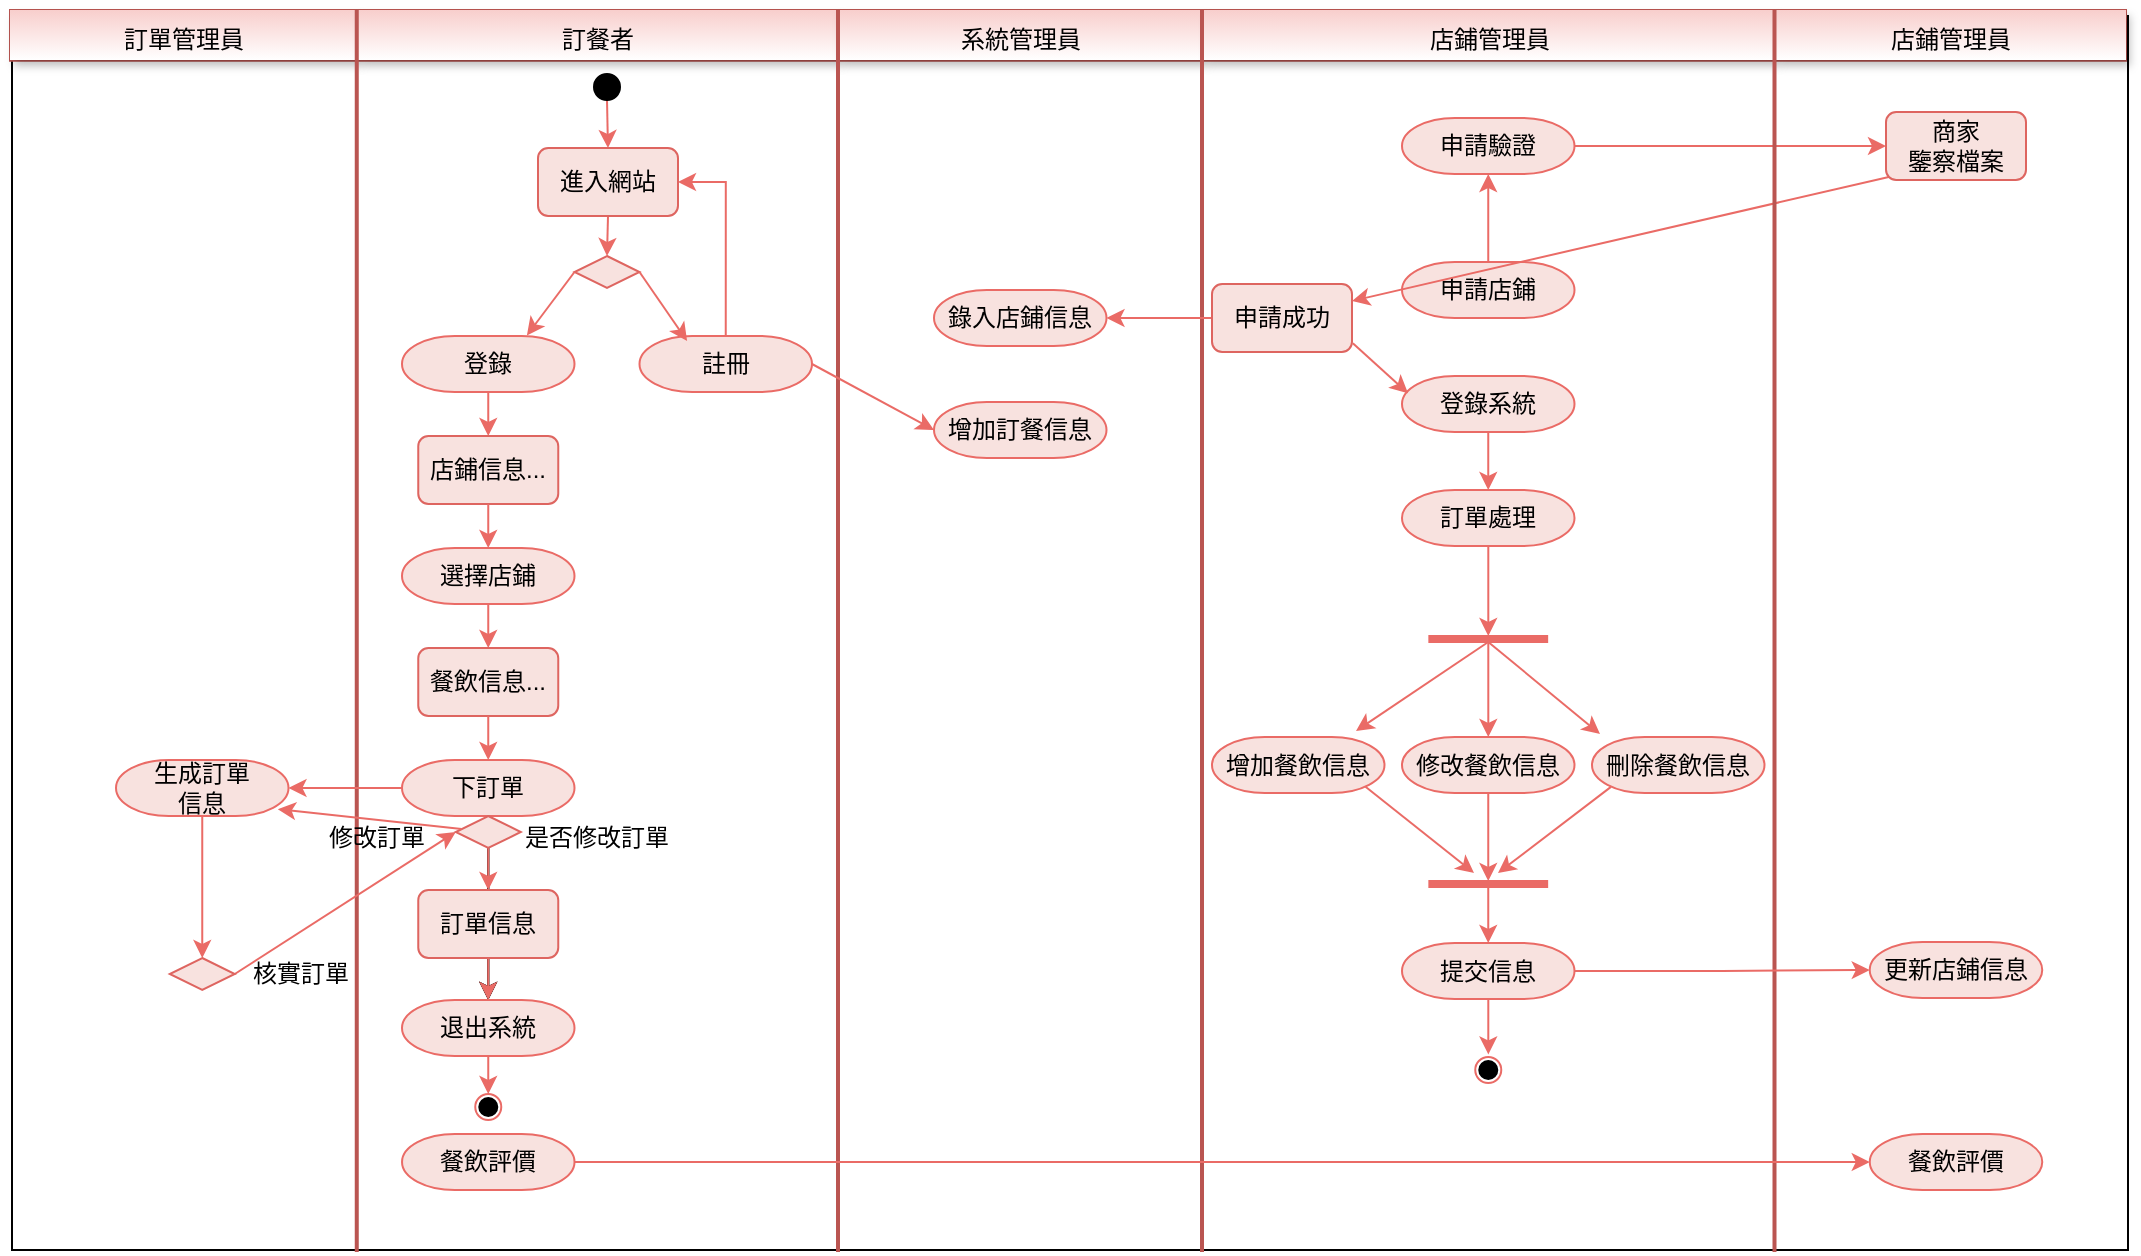 <mxfile version="22.1.12" type="github">
  <diagram name="第 1 页" id="8QXvGPobAwfcGQAmJe5X">
    <mxGraphModel dx="1303" dy="711" grid="0" gridSize="10" guides="1" tooltips="1" connect="1" arrows="1" fold="1" page="0" pageScale="1" pageWidth="827" pageHeight="1169" background="#ffffff" math="0" shadow="0">
      <root>
        <mxCell id="0" />
        <mxCell id="1" parent="0" />
        <mxCell id="qD1aAJFRIDwknN9go92_-37" value="" style="rounded=0;whiteSpace=wrap;html=1;" vertex="1" parent="1">
          <mxGeometry x="40" y="24" width="1058" height="617" as="geometry" />
        </mxCell>
        <mxCell id="eUn-VFKPDD_yayTM-AwY-1" value="" style="shape=table;startSize=0;container=1;collapsible=0;childLayout=tableLayout;fontSize=16;fillColor=#f8cecc;strokeColor=#b85450;gradientColor=#FFFFFF;" parent="1" vertex="1">
          <mxGeometry x="39" y="21" width="1058" height="25.35" as="geometry" />
        </mxCell>
        <mxCell id="eUn-VFKPDD_yayTM-AwY-2" value="" style="shape=tableRow;horizontal=0;startSize=0;swimlaneHead=0;swimlaneBody=0;strokeColor=#b85450;top=0;left=0;bottom=0;right=0;collapsible=0;dropTarget=0;fillColor=#f8cecc;points=[[0,0.5],[1,0.5]];portConstraint=eastwest;fontSize=16;gradientColor=#FFFFFF;" parent="eUn-VFKPDD_yayTM-AwY-1" vertex="1">
          <mxGeometry width="1058" height="25" as="geometry" />
        </mxCell>
        <mxCell id="eUn-VFKPDD_yayTM-AwY-3" value="&lt;font style=&quot;font-size: 12px;&quot;&gt;訂單管理員&lt;/font&gt;" style="shape=partialRectangle;html=1;whiteSpace=wrap;connectable=0;strokeColor=#b85450;overflow=hidden;fillColor=#f8cecc;top=0;left=0;bottom=0;right=0;pointerEvents=1;fontSize=16;gradientColor=#FFFFFF;shadow=1;" parent="eUn-VFKPDD_yayTM-AwY-2" vertex="1">
          <mxGeometry width="174" height="25" as="geometry">
            <mxRectangle width="174" height="25" as="alternateBounds" />
          </mxGeometry>
        </mxCell>
        <mxCell id="eUn-VFKPDD_yayTM-AwY-4" value="&lt;font style=&quot;font-size: 12px;&quot;&gt;訂餐者&lt;/font&gt;" style="shape=partialRectangle;html=1;whiteSpace=wrap;connectable=0;strokeColor=#b85450;overflow=hidden;fillColor=#f8cecc;top=0;left=0;bottom=0;right=0;pointerEvents=1;fontSize=16;gradientColor=#FFFFFF;shadow=1;" parent="eUn-VFKPDD_yayTM-AwY-2" vertex="1">
          <mxGeometry x="174" width="240" height="25" as="geometry">
            <mxRectangle width="240" height="25" as="alternateBounds" />
          </mxGeometry>
        </mxCell>
        <mxCell id="eUn-VFKPDD_yayTM-AwY-5" value="&lt;font style=&quot;font-size: 12px;&quot;&gt;系統管理員&lt;/font&gt;" style="shape=partialRectangle;html=1;whiteSpace=wrap;connectable=0;strokeColor=#b85450;overflow=hidden;fillColor=#f8cecc;top=0;left=0;bottom=0;right=0;pointerEvents=1;fontSize=16;gradientColor=#FFFFFF;shadow=1;" parent="eUn-VFKPDD_yayTM-AwY-2" vertex="1">
          <mxGeometry x="414" width="183" height="25" as="geometry">
            <mxRectangle width="183" height="25" as="alternateBounds" />
          </mxGeometry>
        </mxCell>
        <mxCell id="eUn-VFKPDD_yayTM-AwY-14" value="&lt;font style=&quot;font-size: 12px;&quot;&gt;店鋪管理員&lt;/font&gt;" style="shape=partialRectangle;html=1;whiteSpace=wrap;connectable=0;strokeColor=#b85450;overflow=hidden;fillColor=#f8cecc;top=0;left=0;bottom=0;right=0;pointerEvents=1;fontSize=16;gradientColor=#FFFFFF;shadow=1;" parent="eUn-VFKPDD_yayTM-AwY-2" vertex="1">
          <mxGeometry x="597" width="286" height="25" as="geometry">
            <mxRectangle width="286" height="25" as="alternateBounds" />
          </mxGeometry>
        </mxCell>
        <mxCell id="eUn-VFKPDD_yayTM-AwY-15" value="&lt;font style=&quot;font-size: 12px;&quot;&gt;店鋪管理員&lt;/font&gt;" style="shape=partialRectangle;html=1;whiteSpace=wrap;connectable=0;strokeColor=#b85450;overflow=hidden;fillColor=#f8cecc;top=0;left=0;bottom=0;right=0;pointerEvents=1;fontSize=16;gradientColor=#FFFFFF;shadow=1;" parent="eUn-VFKPDD_yayTM-AwY-2" vertex="1">
          <mxGeometry x="883" width="175" height="25" as="geometry">
            <mxRectangle width="175" height="25" as="alternateBounds" />
          </mxGeometry>
        </mxCell>
        <mxCell id="eUn-VFKPDD_yayTM-AwY-55" value="" style="line;strokeWidth=2;direction=south;html=1;strokeColor=#BA5551;" parent="1" vertex="1">
          <mxGeometry x="207.38" y="21" width="10" height="621" as="geometry" />
        </mxCell>
        <mxCell id="eUn-VFKPDD_yayTM-AwY-18" style="edgeStyle=orthogonalEdgeStyle;rounded=0;orthogonalLoop=1;jettySize=auto;html=1;exitX=0.5;exitY=1;exitDx=0;exitDy=0;entryX=0.5;entryY=0;entryDx=0;entryDy=0;strokeColor=#EA6B66;" parent="1" source="eUn-VFKPDD_yayTM-AwY-16" target="eUn-VFKPDD_yayTM-AwY-17" edge="1">
          <mxGeometry relative="1" as="geometry" />
        </mxCell>
        <mxCell id="eUn-VFKPDD_yayTM-AwY-16" value="" style="ellipse;shape=doubleEllipse;whiteSpace=wrap;html=1;aspect=fixed;fillColor=#000000;shadow=0;" parent="1" vertex="1">
          <mxGeometry x="331" y="53" width="13" height="13" as="geometry" />
        </mxCell>
        <mxCell id="eUn-VFKPDD_yayTM-AwY-20" style="edgeStyle=orthogonalEdgeStyle;rounded=0;orthogonalLoop=1;jettySize=auto;html=1;exitX=0.5;exitY=1;exitDx=0;exitDy=0;entryX=0.5;entryY=0;entryDx=0;entryDy=0;strokeColor=#EA6B66;" parent="1" source="eUn-VFKPDD_yayTM-AwY-17" target="eUn-VFKPDD_yayTM-AwY-19" edge="1">
          <mxGeometry relative="1" as="geometry" />
        </mxCell>
        <mxCell id="eUn-VFKPDD_yayTM-AwY-17" value="進入網站" style="rounded=1;whiteSpace=wrap;html=1;fillColor=#F8E2DF;strokeColor=#DE6560;" parent="1" vertex="1">
          <mxGeometry x="303" y="90" width="70" height="34" as="geometry" />
        </mxCell>
        <mxCell id="eUn-VFKPDD_yayTM-AwY-19" value="" style="rhombus;whiteSpace=wrap;html=1;fillColor=#F8E2DF;strokeColor=#DE6560;" parent="1" vertex="1">
          <mxGeometry x="321.25" y="144" width="32.5" height="16" as="geometry" />
        </mxCell>
        <mxCell id="eUn-VFKPDD_yayTM-AwY-30" style="edgeStyle=orthogonalEdgeStyle;rounded=0;orthogonalLoop=1;jettySize=auto;html=1;exitX=0.5;exitY=1;exitDx=0;exitDy=0;exitPerimeter=0;entryX=0.5;entryY=0;entryDx=0;entryDy=0;strokeColor=#EA6B66;" parent="1" source="eUn-VFKPDD_yayTM-AwY-22" target="eUn-VFKPDD_yayTM-AwY-29" edge="1">
          <mxGeometry relative="1" as="geometry" />
        </mxCell>
        <mxCell id="eUn-VFKPDD_yayTM-AwY-22" value="登錄" style="strokeWidth=1;html=1;shape=mxgraph.flowchart.terminator;whiteSpace=wrap;strokeColor=#EA6B66;fillColor=#F8E2DF;" parent="1" vertex="1">
          <mxGeometry x="235" y="184" width="86.25" height="28" as="geometry" />
        </mxCell>
        <mxCell id="eUn-VFKPDD_yayTM-AwY-27" style="edgeStyle=orthogonalEdgeStyle;rounded=0;orthogonalLoop=1;jettySize=auto;html=1;exitX=0.5;exitY=0;exitDx=0;exitDy=0;exitPerimeter=0;entryX=1;entryY=0.5;entryDx=0;entryDy=0;strokeColor=#EA6B66;" parent="1" source="eUn-VFKPDD_yayTM-AwY-23" target="eUn-VFKPDD_yayTM-AwY-17" edge="1">
          <mxGeometry relative="1" as="geometry" />
        </mxCell>
        <mxCell id="eUn-VFKPDD_yayTM-AwY-23" value="註冊" style="strokeWidth=1;html=1;shape=mxgraph.flowchart.terminator;whiteSpace=wrap;strokeColor=#EA6B66;fillColor=#F8E2DF;" parent="1" vertex="1">
          <mxGeometry x="353.75" y="184" width="86.25" height="28" as="geometry" />
        </mxCell>
        <mxCell id="eUn-VFKPDD_yayTM-AwY-25" style="rounded=0;orthogonalLoop=1;jettySize=auto;html=1;exitX=1;exitY=0.5;exitDx=0;exitDy=0;entryX=0.276;entryY=0.088;entryDx=0;entryDy=0;entryPerimeter=0;strokeColor=#EA6B66;" parent="1" source="eUn-VFKPDD_yayTM-AwY-19" target="eUn-VFKPDD_yayTM-AwY-23" edge="1">
          <mxGeometry relative="1" as="geometry" />
        </mxCell>
        <mxCell id="eUn-VFKPDD_yayTM-AwY-26" style="rounded=0;orthogonalLoop=1;jettySize=auto;html=1;exitX=0;exitY=0.5;exitDx=0;exitDy=0;entryX=0.724;entryY=-0.01;entryDx=0;entryDy=0;entryPerimeter=0;strokeColor=#EA6B66;" parent="1" source="eUn-VFKPDD_yayTM-AwY-19" target="eUn-VFKPDD_yayTM-AwY-22" edge="1">
          <mxGeometry relative="1" as="geometry" />
        </mxCell>
        <mxCell id="eUn-VFKPDD_yayTM-AwY-29" value="店鋪信息..." style="rounded=1;whiteSpace=wrap;html=1;fillColor=#F8E2DF;strokeColor=#DE6560;" parent="1" vertex="1">
          <mxGeometry x="243.13" y="234" width="70" height="34" as="geometry" />
        </mxCell>
        <mxCell id="eUn-VFKPDD_yayTM-AwY-34" style="edgeStyle=orthogonalEdgeStyle;rounded=0;orthogonalLoop=1;jettySize=auto;html=1;exitX=0.5;exitY=1;exitDx=0;exitDy=0;exitPerimeter=0;entryX=0.5;entryY=0;entryDx=0;entryDy=0;strokeColor=#EA6B66;" parent="1" source="eUn-VFKPDD_yayTM-AwY-31" target="eUn-VFKPDD_yayTM-AwY-33" edge="1">
          <mxGeometry relative="1" as="geometry" />
        </mxCell>
        <mxCell id="eUn-VFKPDD_yayTM-AwY-31" value="選擇店鋪" style="strokeWidth=1;html=1;shape=mxgraph.flowchart.terminator;whiteSpace=wrap;strokeColor=#EA6B66;fillColor=#F8E2DF;" parent="1" vertex="1">
          <mxGeometry x="235" y="290" width="86.25" height="28" as="geometry" />
        </mxCell>
        <mxCell id="eUn-VFKPDD_yayTM-AwY-32" style="edgeStyle=orthogonalEdgeStyle;rounded=0;orthogonalLoop=1;jettySize=auto;html=1;exitX=0.5;exitY=1;exitDx=0;exitDy=0;entryX=0.5;entryY=0;entryDx=0;entryDy=0;entryPerimeter=0;strokeColor=#EA6B66;" parent="1" source="eUn-VFKPDD_yayTM-AwY-29" target="eUn-VFKPDD_yayTM-AwY-31" edge="1">
          <mxGeometry relative="1" as="geometry" />
        </mxCell>
        <mxCell id="eUn-VFKPDD_yayTM-AwY-33" value="餐飲信息..." style="rounded=1;whiteSpace=wrap;html=1;fillColor=#F8E2DF;strokeColor=#DE6560;" parent="1" vertex="1">
          <mxGeometry x="243.13" y="340" width="70" height="34" as="geometry" />
        </mxCell>
        <mxCell id="eUn-VFKPDD_yayTM-AwY-49" value="" style="edgeStyle=orthogonalEdgeStyle;rounded=0;orthogonalLoop=1;jettySize=auto;html=1;" parent="1" source="eUn-VFKPDD_yayTM-AwY-35" target="eUn-VFKPDD_yayTM-AwY-40" edge="1">
          <mxGeometry relative="1" as="geometry" />
        </mxCell>
        <mxCell id="qD1aAJFRIDwknN9go92_-35" value="" style="edgeStyle=orthogonalEdgeStyle;rounded=0;orthogonalLoop=1;jettySize=auto;html=1;" edge="1" parent="1" source="eUn-VFKPDD_yayTM-AwY-35" target="eUn-VFKPDD_yayTM-AwY-40">
          <mxGeometry relative="1" as="geometry" />
        </mxCell>
        <mxCell id="eUn-VFKPDD_yayTM-AwY-35" value="下訂單" style="strokeWidth=1;html=1;shape=mxgraph.flowchart.terminator;whiteSpace=wrap;strokeColor=#EA6B66;fillColor=#F8E2DF;" parent="1" vertex="1">
          <mxGeometry x="235" y="396" width="86.25" height="28" as="geometry" />
        </mxCell>
        <mxCell id="eUn-VFKPDD_yayTM-AwY-36" style="edgeStyle=orthogonalEdgeStyle;rounded=0;orthogonalLoop=1;jettySize=auto;html=1;exitX=0.5;exitY=1;exitDx=0;exitDy=0;entryX=0.5;entryY=0;entryDx=0;entryDy=0;entryPerimeter=0;strokeColor=#EA6B66;" parent="1" source="eUn-VFKPDD_yayTM-AwY-33" target="eUn-VFKPDD_yayTM-AwY-35" edge="1">
          <mxGeometry relative="1" as="geometry" />
        </mxCell>
        <mxCell id="eUn-VFKPDD_yayTM-AwY-39" style="edgeStyle=orthogonalEdgeStyle;rounded=0;orthogonalLoop=1;jettySize=auto;html=1;exitX=0.5;exitY=1;exitDx=0;exitDy=0;entryX=0.5;entryY=0;entryDx=0;entryDy=0;strokeColor=#EA6B66;" parent="1" source="eUn-VFKPDD_yayTM-AwY-37" target="eUn-VFKPDD_yayTM-AwY-38" edge="1">
          <mxGeometry relative="1" as="geometry" />
        </mxCell>
        <mxCell id="eUn-VFKPDD_yayTM-AwY-51" style="rounded=0;orthogonalLoop=1;jettySize=auto;html=1;exitX=0;exitY=0.5;exitDx=0;exitDy=0;entryX=1;entryY=0.5;entryDx=0;entryDy=0;strokeColor=#EA6B66;startArrow=classic;startFill=1;endArrow=none;endFill=0;" parent="1" source="eUn-VFKPDD_yayTM-AwY-37" target="eUn-VFKPDD_yayTM-AwY-50" edge="1">
          <mxGeometry relative="1" as="geometry" />
        </mxCell>
        <mxCell id="eUn-VFKPDD_yayTM-AwY-37" value="" style="rhombus;whiteSpace=wrap;html=1;fillColor=#F8E2DF;strokeColor=#DE6560;" parent="1" vertex="1">
          <mxGeometry x="261.88" y="424" width="32.5" height="16" as="geometry" />
        </mxCell>
        <mxCell id="eUn-VFKPDD_yayTM-AwY-38" value="訂單信息" style="rounded=1;whiteSpace=wrap;html=1;fillColor=#F8E2DF;strokeColor=#DE6560;" parent="1" vertex="1">
          <mxGeometry x="243.13" y="461" width="70" height="34" as="geometry" />
        </mxCell>
        <mxCell id="eUn-VFKPDD_yayTM-AwY-44" style="edgeStyle=orthogonalEdgeStyle;rounded=0;orthogonalLoop=1;jettySize=auto;html=1;exitX=0.5;exitY=1;exitDx=0;exitDy=0;exitPerimeter=0;entryX=0.5;entryY=0;entryDx=0;entryDy=0;strokeColor=#EA6B66;" parent="1" source="eUn-VFKPDD_yayTM-AwY-40" target="eUn-VFKPDD_yayTM-AwY-42" edge="1">
          <mxGeometry relative="1" as="geometry" />
        </mxCell>
        <mxCell id="eUn-VFKPDD_yayTM-AwY-40" value="退出系統" style="strokeWidth=1;html=1;shape=mxgraph.flowchart.terminator;whiteSpace=wrap;strokeColor=#EA6B66;fillColor=#F8E2DF;" parent="1" vertex="1">
          <mxGeometry x="235" y="516" width="86.25" height="28" as="geometry" />
        </mxCell>
        <mxCell id="eUn-VFKPDD_yayTM-AwY-41" style="edgeStyle=orthogonalEdgeStyle;rounded=0;orthogonalLoop=1;jettySize=auto;html=1;exitX=0.5;exitY=1;exitDx=0;exitDy=0;entryX=0.5;entryY=0;entryDx=0;entryDy=0;entryPerimeter=0;strokeColor=#EA6B66;" parent="1" source="eUn-VFKPDD_yayTM-AwY-38" target="eUn-VFKPDD_yayTM-AwY-40" edge="1">
          <mxGeometry relative="1" as="geometry" />
        </mxCell>
        <mxCell id="eUn-VFKPDD_yayTM-AwY-42" value="" style="ellipse;shape=doubleEllipse;whiteSpace=wrap;html=1;aspect=fixed;fillColor=default;shadow=0;strokeColor=#EA6B66;" parent="1" vertex="1">
          <mxGeometry x="271.63" y="563" width="13" height="13" as="geometry" />
        </mxCell>
        <mxCell id="eUn-VFKPDD_yayTM-AwY-43" value="" style="ellipse;shape=doubleEllipse;whiteSpace=wrap;html=1;aspect=fixed;fillColor=#000000;shadow=0;" parent="1" vertex="1">
          <mxGeometry x="273.64" y="565" width="9" height="9" as="geometry" />
        </mxCell>
        <mxCell id="eUn-VFKPDD_yayTM-AwY-45" value="餐飲評價" style="strokeWidth=1;html=1;shape=mxgraph.flowchart.terminator;whiteSpace=wrap;strokeColor=#EA6B66;fillColor=#F8E2DF;" parent="1" vertex="1">
          <mxGeometry x="235.01" y="583" width="86.25" height="28" as="geometry" />
        </mxCell>
        <mxCell id="eUn-VFKPDD_yayTM-AwY-46" value="是否修改訂單" style="text;html=1;align=center;verticalAlign=middle;resizable=0;points=[];autosize=1;strokeColor=none;fillColor=none;" parent="1" vertex="1">
          <mxGeometry x="287" y="422" width="90" height="26" as="geometry" />
        </mxCell>
        <mxCell id="eUn-VFKPDD_yayTM-AwY-52" style="edgeStyle=orthogonalEdgeStyle;rounded=0;orthogonalLoop=1;jettySize=auto;html=1;exitX=0.5;exitY=1;exitDx=0;exitDy=0;exitPerimeter=0;entryX=0.5;entryY=0;entryDx=0;entryDy=0;strokeColor=#EA6B66;" parent="1" source="eUn-VFKPDD_yayTM-AwY-47" target="eUn-VFKPDD_yayTM-AwY-50" edge="1">
          <mxGeometry relative="1" as="geometry" />
        </mxCell>
        <mxCell id="eUn-VFKPDD_yayTM-AwY-47" value="生成訂單&lt;br&gt;信息" style="strokeWidth=1;html=1;shape=mxgraph.flowchart.terminator;whiteSpace=wrap;strokeColor=#EA6B66;fillColor=#F8E2DF;" parent="1" vertex="1">
          <mxGeometry x="92" y="396" width="86.25" height="28" as="geometry" />
        </mxCell>
        <mxCell id="eUn-VFKPDD_yayTM-AwY-48" style="edgeStyle=orthogonalEdgeStyle;rounded=0;orthogonalLoop=1;jettySize=auto;html=1;exitX=0;exitY=0.5;exitDx=0;exitDy=0;exitPerimeter=0;entryX=1;entryY=0.5;entryDx=0;entryDy=0;entryPerimeter=0;strokeColor=#EA6B66;" parent="1" source="eUn-VFKPDD_yayTM-AwY-35" target="eUn-VFKPDD_yayTM-AwY-47" edge="1">
          <mxGeometry relative="1" as="geometry" />
        </mxCell>
        <mxCell id="eUn-VFKPDD_yayTM-AwY-50" value="" style="rhombus;whiteSpace=wrap;html=1;fillColor=#F8E2DF;strokeColor=#DE6560;" parent="1" vertex="1">
          <mxGeometry x="118.88" y="495" width="32.5" height="16" as="geometry" />
        </mxCell>
        <mxCell id="eUn-VFKPDD_yayTM-AwY-54" value="核實訂單" style="text;html=1;align=center;verticalAlign=middle;resizable=0;points=[];autosize=1;strokeColor=none;fillColor=none;" parent="1" vertex="1">
          <mxGeometry x="151.38" y="490" width="66" height="26" as="geometry" />
        </mxCell>
        <mxCell id="eUn-VFKPDD_yayTM-AwY-57" value="" style="line;strokeWidth=2;direction=south;html=1;strokeColor=#BA5551;" parent="1" vertex="1">
          <mxGeometry x="448" y="21" width="10" height="621" as="geometry" />
        </mxCell>
        <mxCell id="eUn-VFKPDD_yayTM-AwY-59" value="" style="line;strokeWidth=2;direction=south;html=1;strokeColor=#BA5551;" parent="1" vertex="1">
          <mxGeometry x="630" y="21" width="10" height="621" as="geometry" />
        </mxCell>
        <mxCell id="eUn-VFKPDD_yayTM-AwY-70" style="edgeStyle=orthogonalEdgeStyle;rounded=0;orthogonalLoop=1;jettySize=auto;html=1;exitX=1;exitY=0.5;exitDx=0;exitDy=0;exitPerimeter=0;entryX=0;entryY=0.5;entryDx=0;entryDy=0;strokeColor=#EA6B66;" parent="1" source="eUn-VFKPDD_yayTM-AwY-60" target="eUn-VFKPDD_yayTM-AwY-69" edge="1">
          <mxGeometry relative="1" as="geometry" />
        </mxCell>
        <mxCell id="eUn-VFKPDD_yayTM-AwY-60" value="申請驗證" style="strokeWidth=1;html=1;shape=mxgraph.flowchart.terminator;whiteSpace=wrap;strokeColor=#EA6B66;fillColor=#F8E2DF;" parent="1" vertex="1">
          <mxGeometry x="735" y="75" width="86.25" height="28" as="geometry" />
        </mxCell>
        <mxCell id="eUn-VFKPDD_yayTM-AwY-61" value="申請店鋪" style="strokeWidth=1;html=1;shape=mxgraph.flowchart.terminator;whiteSpace=wrap;strokeColor=#EA6B66;fillColor=#F8E2DF;" parent="1" vertex="1">
          <mxGeometry x="735" y="147" width="86.25" height="28" as="geometry" />
        </mxCell>
        <mxCell id="eUn-VFKPDD_yayTM-AwY-62" value="登錄系統" style="strokeWidth=1;html=1;shape=mxgraph.flowchart.terminator;whiteSpace=wrap;strokeColor=#EA6B66;fillColor=#F8E2DF;" parent="1" vertex="1">
          <mxGeometry x="735" y="204" width="86.25" height="28" as="geometry" />
        </mxCell>
        <mxCell id="qD1aAJFRIDwknN9go92_-6" value="" style="edgeStyle=orthogonalEdgeStyle;rounded=0;orthogonalLoop=1;jettySize=auto;html=1;strokeColor=#EA6B66;" edge="1" parent="1" source="eUn-VFKPDD_yayTM-AwY-63" target="qD1aAJFRIDwknN9go92_-5">
          <mxGeometry relative="1" as="geometry" />
        </mxCell>
        <mxCell id="eUn-VFKPDD_yayTM-AwY-63" value="訂單處理" style="strokeWidth=1;html=1;shape=mxgraph.flowchart.terminator;whiteSpace=wrap;strokeColor=#EA6B66;fillColor=#F8E2DF;" parent="1" vertex="1">
          <mxGeometry x="735" y="261" width="86.25" height="28" as="geometry" />
        </mxCell>
        <mxCell id="eUn-VFKPDD_yayTM-AwY-64" style="edgeStyle=orthogonalEdgeStyle;rounded=0;orthogonalLoop=1;jettySize=auto;html=1;exitX=0.5;exitY=1;exitDx=0;exitDy=0;exitPerimeter=0;entryX=0.5;entryY=0;entryDx=0;entryDy=0;entryPerimeter=0;strokeColor=#EA6B66;" parent="1" source="eUn-VFKPDD_yayTM-AwY-62" target="eUn-VFKPDD_yayTM-AwY-63" edge="1">
          <mxGeometry relative="1" as="geometry" />
        </mxCell>
        <mxCell id="qD1aAJFRIDwknN9go92_-2" value="" style="edgeStyle=orthogonalEdgeStyle;rounded=0;orthogonalLoop=1;jettySize=auto;html=1;strokeColor=#EA6B66;" edge="1" parent="1" source="eUn-VFKPDD_yayTM-AwY-65" target="qD1aAJFRIDwknN9go92_-1">
          <mxGeometry relative="1" as="geometry" />
        </mxCell>
        <mxCell id="eUn-VFKPDD_yayTM-AwY-65" value="申請成功" style="rounded=1;whiteSpace=wrap;html=1;fillColor=#F8E2DF;strokeColor=#DE6560;" parent="1" vertex="1">
          <mxGeometry x="640" y="158" width="70" height="34" as="geometry" />
        </mxCell>
        <mxCell id="eUn-VFKPDD_yayTM-AwY-67" style="rounded=0;orthogonalLoop=1;jettySize=auto;html=1;exitX=1.006;exitY=0.871;exitDx=0;exitDy=0;entryX=0.035;entryY=0.307;entryDx=0;entryDy=0;entryPerimeter=0;exitPerimeter=0;strokeColor=#EA6B66;" parent="1" source="eUn-VFKPDD_yayTM-AwY-65" target="eUn-VFKPDD_yayTM-AwY-62" edge="1">
          <mxGeometry relative="1" as="geometry" />
        </mxCell>
        <mxCell id="eUn-VFKPDD_yayTM-AwY-71" style="rounded=0;orthogonalLoop=1;jettySize=auto;html=1;exitX=0.051;exitY=0.941;exitDx=0;exitDy=0;entryX=1;entryY=0.25;entryDx=0;entryDy=0;strokeColor=#EA6B66;exitPerimeter=0;" parent="1" source="eUn-VFKPDD_yayTM-AwY-69" target="eUn-VFKPDD_yayTM-AwY-65" edge="1">
          <mxGeometry relative="1" as="geometry" />
        </mxCell>
        <mxCell id="eUn-VFKPDD_yayTM-AwY-69" value="商家&lt;br&gt;鑒察檔案" style="rounded=1;whiteSpace=wrap;html=1;fillColor=#F8E2DF;strokeColor=#DE6560;" parent="1" vertex="1">
          <mxGeometry x="977" y="72" width="70" height="34" as="geometry" />
        </mxCell>
        <mxCell id="qD1aAJFRIDwknN9go92_-1" value="錄入店鋪信息" style="strokeWidth=1;html=1;shape=mxgraph.flowchart.terminator;whiteSpace=wrap;strokeColor=#EA6B66;fillColor=#F8E2DF;" vertex="1" parent="1">
          <mxGeometry x="501" y="161" width="86.25" height="28" as="geometry" />
        </mxCell>
        <mxCell id="qD1aAJFRIDwknN9go92_-3" value="增加訂餐信息" style="strokeWidth=1;html=1;shape=mxgraph.flowchart.terminator;whiteSpace=wrap;strokeColor=#EA6B66;fillColor=#F8E2DF;" vertex="1" parent="1">
          <mxGeometry x="501" y="217" width="86.25" height="28" as="geometry" />
        </mxCell>
        <mxCell id="qD1aAJFRIDwknN9go92_-4" style="rounded=0;orthogonalLoop=1;jettySize=auto;html=1;exitX=1;exitY=0.5;exitDx=0;exitDy=0;exitPerimeter=0;entryX=0;entryY=0.5;entryDx=0;entryDy=0;entryPerimeter=0;strokeColor=#EA6B66;" edge="1" parent="1" source="eUn-VFKPDD_yayTM-AwY-23" target="qD1aAJFRIDwknN9go92_-3">
          <mxGeometry relative="1" as="geometry" />
        </mxCell>
        <mxCell id="qD1aAJFRIDwknN9go92_-9" value="" style="edgeStyle=orthogonalEdgeStyle;rounded=0;orthogonalLoop=1;jettySize=auto;html=1;strokeColor=#EA6B66;" edge="1" parent="1" source="qD1aAJFRIDwknN9go92_-5" target="qD1aAJFRIDwknN9go92_-8">
          <mxGeometry relative="1" as="geometry" />
        </mxCell>
        <mxCell id="qD1aAJFRIDwknN9go92_-5" value="" style="whiteSpace=wrap;html=1;fillColor=#EA6B66;strokeColor=#EA6B66;strokeWidth=1;" vertex="1" parent="1">
          <mxGeometry x="748.68" y="334" width="58.9" height="3" as="geometry" />
        </mxCell>
        <mxCell id="qD1aAJFRIDwknN9go92_-11" style="edgeStyle=orthogonalEdgeStyle;rounded=0;orthogonalLoop=1;jettySize=auto;html=1;exitX=0.5;exitY=1;exitDx=0;exitDy=0;exitPerimeter=0;entryX=0.5;entryY=0;entryDx=0;entryDy=0;strokeColor=#EA6B66;" edge="1" parent="1" source="qD1aAJFRIDwknN9go92_-8" target="qD1aAJFRIDwknN9go92_-10">
          <mxGeometry relative="1" as="geometry" />
        </mxCell>
        <mxCell id="qD1aAJFRIDwknN9go92_-8" value="修改餐飲信息" style="strokeWidth=1;html=1;shape=mxgraph.flowchart.terminator;whiteSpace=wrap;strokeColor=#EA6B66;fillColor=#F8E2DF;" vertex="1" parent="1">
          <mxGeometry x="735" y="384.5" width="86.25" height="28" as="geometry" />
        </mxCell>
        <mxCell id="qD1aAJFRIDwknN9go92_-10" value="" style="whiteSpace=wrap;html=1;fillColor=#EA6B66;strokeColor=#EA6B66;strokeWidth=1;" vertex="1" parent="1">
          <mxGeometry x="748.68" y="456.5" width="58.9" height="3" as="geometry" />
        </mxCell>
        <mxCell id="qD1aAJFRIDwknN9go92_-18" style="rounded=0;orthogonalLoop=1;jettySize=auto;html=1;exitX=0.89;exitY=0.89;exitDx=0;exitDy=0;exitPerimeter=0;strokeColor=#EA6B66;" edge="1" parent="1">
          <mxGeometry relative="1" as="geometry">
            <mxPoint x="771" y="452.5" as="targetPoint" />
            <mxPoint x="716.762" y="409.42" as="sourcePoint" />
          </mxGeometry>
        </mxCell>
        <mxCell id="qD1aAJFRIDwknN9go92_-12" value="增加餐飲信息" style="strokeWidth=1;html=1;shape=mxgraph.flowchart.terminator;whiteSpace=wrap;strokeColor=#EA6B66;fillColor=#F8E2DF;" vertex="1" parent="1">
          <mxGeometry x="640" y="384.5" width="86.25" height="28" as="geometry" />
        </mxCell>
        <mxCell id="qD1aAJFRIDwknN9go92_-13" style="rounded=0;orthogonalLoop=1;jettySize=auto;html=1;exitX=0.5;exitY=1;exitDx=0;exitDy=0;strokeColor=#EA6B66;" edge="1" parent="1" source="qD1aAJFRIDwknN9go92_-5">
          <mxGeometry relative="1" as="geometry">
            <mxPoint x="712" y="381.5" as="targetPoint" />
          </mxGeometry>
        </mxCell>
        <mxCell id="qD1aAJFRIDwknN9go92_-17" style="rounded=0;orthogonalLoop=1;jettySize=auto;html=1;exitX=0.11;exitY=0.89;exitDx=0;exitDy=0;exitPerimeter=0;strokeColor=#EA6B66;" edge="1" parent="1">
          <mxGeometry relative="1" as="geometry">
            <mxPoint x="839.487" y="409.42" as="sourcePoint" />
            <mxPoint x="783" y="452.5" as="targetPoint" />
          </mxGeometry>
        </mxCell>
        <mxCell id="qD1aAJFRIDwknN9go92_-14" value="刪除餐飲信息" style="strokeWidth=1;html=1;shape=mxgraph.flowchart.terminator;whiteSpace=wrap;strokeColor=#EA6B66;fillColor=#F8E2DF;" vertex="1" parent="1">
          <mxGeometry x="830" y="384.5" width="86.25" height="28" as="geometry" />
        </mxCell>
        <mxCell id="qD1aAJFRIDwknN9go92_-16" style="rounded=0;orthogonalLoop=1;jettySize=auto;html=1;exitX=0.5;exitY=1;exitDx=0;exitDy=0;strokeColor=#EA6B66;" edge="1" parent="1" source="qD1aAJFRIDwknN9go92_-5">
          <mxGeometry relative="1" as="geometry">
            <mxPoint x="834" y="383" as="targetPoint" />
          </mxGeometry>
        </mxCell>
        <mxCell id="qD1aAJFRIDwknN9go92_-24" value="" style="edgeStyle=orthogonalEdgeStyle;rounded=0;orthogonalLoop=1;jettySize=auto;html=1;strokeColor=#EA6B66;entryX=0.501;entryY=-0.101;entryDx=0;entryDy=0;entryPerimeter=0;" edge="1" parent="1" source="qD1aAJFRIDwknN9go92_-19" target="qD1aAJFRIDwknN9go92_-22">
          <mxGeometry relative="1" as="geometry" />
        </mxCell>
        <mxCell id="qD1aAJFRIDwknN9go92_-19" value="提交信息" style="strokeWidth=1;html=1;shape=mxgraph.flowchart.terminator;whiteSpace=wrap;strokeColor=#EA6B66;fillColor=#F8E2DF;" vertex="1" parent="1">
          <mxGeometry x="735" y="487.5" width="86.25" height="28" as="geometry" />
        </mxCell>
        <mxCell id="qD1aAJFRIDwknN9go92_-20" style="edgeStyle=orthogonalEdgeStyle;rounded=0;orthogonalLoop=1;jettySize=auto;html=1;exitX=0.5;exitY=1;exitDx=0;exitDy=0;entryX=0.5;entryY=0;entryDx=0;entryDy=0;entryPerimeter=0;strokeColor=#EA6B66;" edge="1" parent="1" source="qD1aAJFRIDwknN9go92_-10" target="qD1aAJFRIDwknN9go92_-19">
          <mxGeometry relative="1" as="geometry" />
        </mxCell>
        <mxCell id="qD1aAJFRIDwknN9go92_-22" value="" style="ellipse;shape=doubleEllipse;whiteSpace=wrap;html=1;aspect=fixed;fillColor=default;shadow=0;strokeColor=#EA6B66;" vertex="1" parent="1">
          <mxGeometry x="771.63" y="544.5" width="13" height="13" as="geometry" />
        </mxCell>
        <mxCell id="qD1aAJFRIDwknN9go92_-23" value="" style="ellipse;shape=doubleEllipse;whiteSpace=wrap;html=1;aspect=fixed;fillColor=#000000;shadow=0;" vertex="1" parent="1">
          <mxGeometry x="773.64" y="546.5" width="9" height="9" as="geometry" />
        </mxCell>
        <mxCell id="qD1aAJFRIDwknN9go92_-26" value="" style="line;strokeWidth=2;direction=south;html=1;strokeColor=#BA5551;" vertex="1" parent="1">
          <mxGeometry x="916.25" y="21" width="10" height="621" as="geometry" />
        </mxCell>
        <mxCell id="qD1aAJFRIDwknN9go92_-27" style="edgeStyle=orthogonalEdgeStyle;rounded=0;orthogonalLoop=1;jettySize=auto;html=1;exitX=0.5;exitY=0;exitDx=0;exitDy=0;exitPerimeter=0;entryX=0.5;entryY=1;entryDx=0;entryDy=0;entryPerimeter=0;strokeColor=#EA6B66;" edge="1" parent="1" source="eUn-VFKPDD_yayTM-AwY-61" target="eUn-VFKPDD_yayTM-AwY-60">
          <mxGeometry relative="1" as="geometry" />
        </mxCell>
        <mxCell id="qD1aAJFRIDwknN9go92_-28" value="更新店鋪信息" style="strokeWidth=1;html=1;shape=mxgraph.flowchart.terminator;whiteSpace=wrap;strokeColor=#EA6B66;fillColor=#F8E2DF;" vertex="1" parent="1">
          <mxGeometry x="968.87" y="487" width="86.25" height="28" as="geometry" />
        </mxCell>
        <mxCell id="qD1aAJFRIDwknN9go92_-29" value="餐飲評價" style="strokeWidth=1;html=1;shape=mxgraph.flowchart.terminator;whiteSpace=wrap;strokeColor=#EA6B66;fillColor=#F8E2DF;" vertex="1" parent="1">
          <mxGeometry x="968.88" y="583" width="86.25" height="28" as="geometry" />
        </mxCell>
        <mxCell id="qD1aAJFRIDwknN9go92_-30" style="edgeStyle=orthogonalEdgeStyle;rounded=0;orthogonalLoop=1;jettySize=auto;html=1;entryX=0;entryY=0.5;entryDx=0;entryDy=0;entryPerimeter=0;strokeColor=#EA6B66;" edge="1" parent="1" source="eUn-VFKPDD_yayTM-AwY-45" target="qD1aAJFRIDwknN9go92_-29">
          <mxGeometry relative="1" as="geometry" />
        </mxCell>
        <mxCell id="qD1aAJFRIDwknN9go92_-31" style="edgeStyle=orthogonalEdgeStyle;rounded=0;orthogonalLoop=1;jettySize=auto;html=1;exitX=1;exitY=0.5;exitDx=0;exitDy=0;exitPerimeter=0;entryX=0;entryY=0.5;entryDx=0;entryDy=0;entryPerimeter=0;strokeColor=#EA6B66;" edge="1" parent="1" source="qD1aAJFRIDwknN9go92_-19" target="qD1aAJFRIDwknN9go92_-28">
          <mxGeometry relative="1" as="geometry" />
        </mxCell>
        <mxCell id="qD1aAJFRIDwknN9go92_-34" value="修改訂單" style="text;html=1;align=center;verticalAlign=middle;resizable=0;points=[];autosize=1;strokeColor=none;fillColor=none;" vertex="1" parent="1">
          <mxGeometry x="189" y="422" width="66" height="26" as="geometry" />
        </mxCell>
        <mxCell id="qD1aAJFRIDwknN9go92_-36" style="rounded=0;orthogonalLoop=1;jettySize=auto;html=1;entryX=0.938;entryY=0.878;entryDx=0;entryDy=0;entryPerimeter=0;strokeColor=#EA6B66;" edge="1" parent="1" source="eUn-VFKPDD_yayTM-AwY-37" target="eUn-VFKPDD_yayTM-AwY-47">
          <mxGeometry relative="1" as="geometry" />
        </mxCell>
      </root>
    </mxGraphModel>
  </diagram>
</mxfile>
